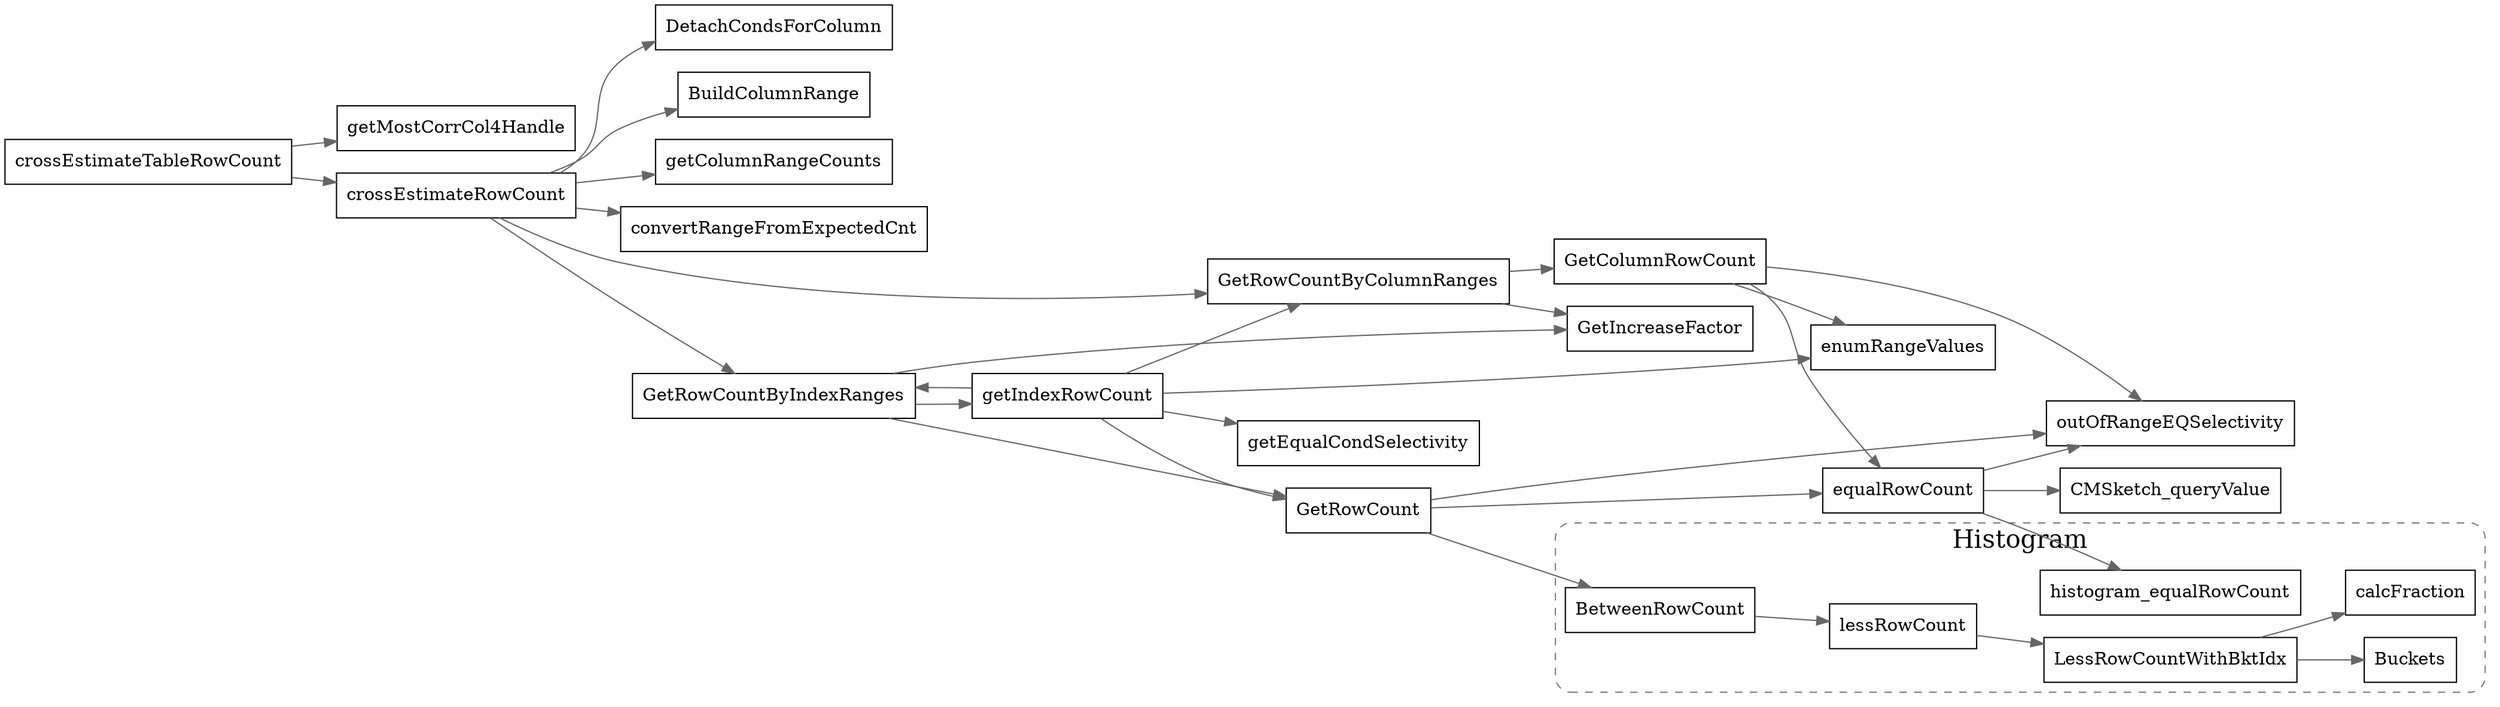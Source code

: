 digraph crossEstimateTableRowCount {
  node[shape=box];
  edge[color=gray40];
  newrank=true;
  rankdir=LR;
  crossEstimateTableRowCount -> {
    getMostCorrCol4Handle;
    crossEstimateRowCount;
  }

  crossEstimateRowCount -> {
    DetachCondsForColumn;
    BuildColumnRange;
    getColumnRangeCounts;
    convertRangeFromExpectedCnt;
    GetRowCountByIndexRanges;
    GetRowCountByColumnRanges;
  }

  GetRowCountByIndexRanges -> {
    GetRowCount;
    getIndexRowCount;
    GetIncreaseFactor;
  }
  GetRowCountByColumnRanges -> {
    GetColumnRowCount;
    GetIncreaseFactor;
  }

  getIndexRowCount -> {
    enumRangeValues;
    GetRowCount;
    getEqualCondSelectivity;
    GetRowCountByIndexRanges;
    GetRowCountByColumnRanges;
  }
  GetColumnRowCount -> {
    equalRowCount;
    enumRangeValues;
    outOfRangeEQSelectivity;
  }
  GetRowCount -> {
    equalRowCount;
    outOfRangeEQSelectivity;
    BetweenRowCount;
  }
  equalRowCount -> {
    outOfRangeEQSelectivity;
    CMSketch_queryValue;
    histogram_equalRowCount;
  };
  subgraph cluster_Histogram {
    graph[label="Histogram";fontsize=20;style="rounded,dashed";color="slategrey"]
    BetweenRowCount -> lessRowCount;
    lessRowCount -> LessRowCountWithBktIdx -> {
      Buckets;
      calcFraction;
    }
    histogram_equalRowCount;
  }

}
